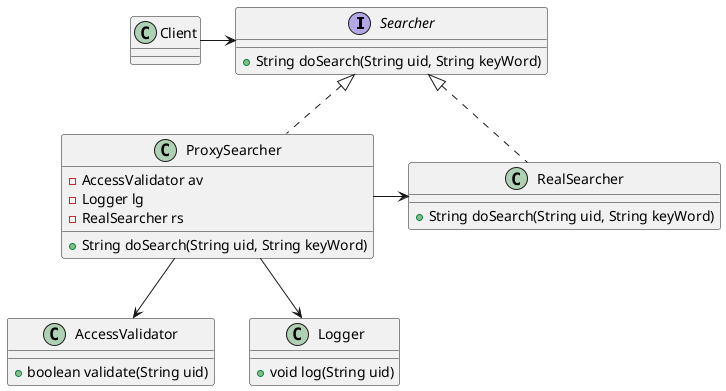 @startuml

interface Searcher {
+String doSearch(String uid, String keyWord)
}

class RealSearcher implements Searcher {
+String doSearch(String uid, String keyWord)
}

class ProxySearcher implements Searcher {
-AccessValidator av
-Logger lg
-RealSearcher rs
+String doSearch(String uid, String keyWord)
}

class AccessValidator {
+boolean validate(String uid)
}

class Logger {
+void log(String uid)
}

ProxySearcher --> AccessValidator
ProxySearcher --> Logger
ProxySearcher -right-> RealSearcher
Client -right-> Searcher

@enduml